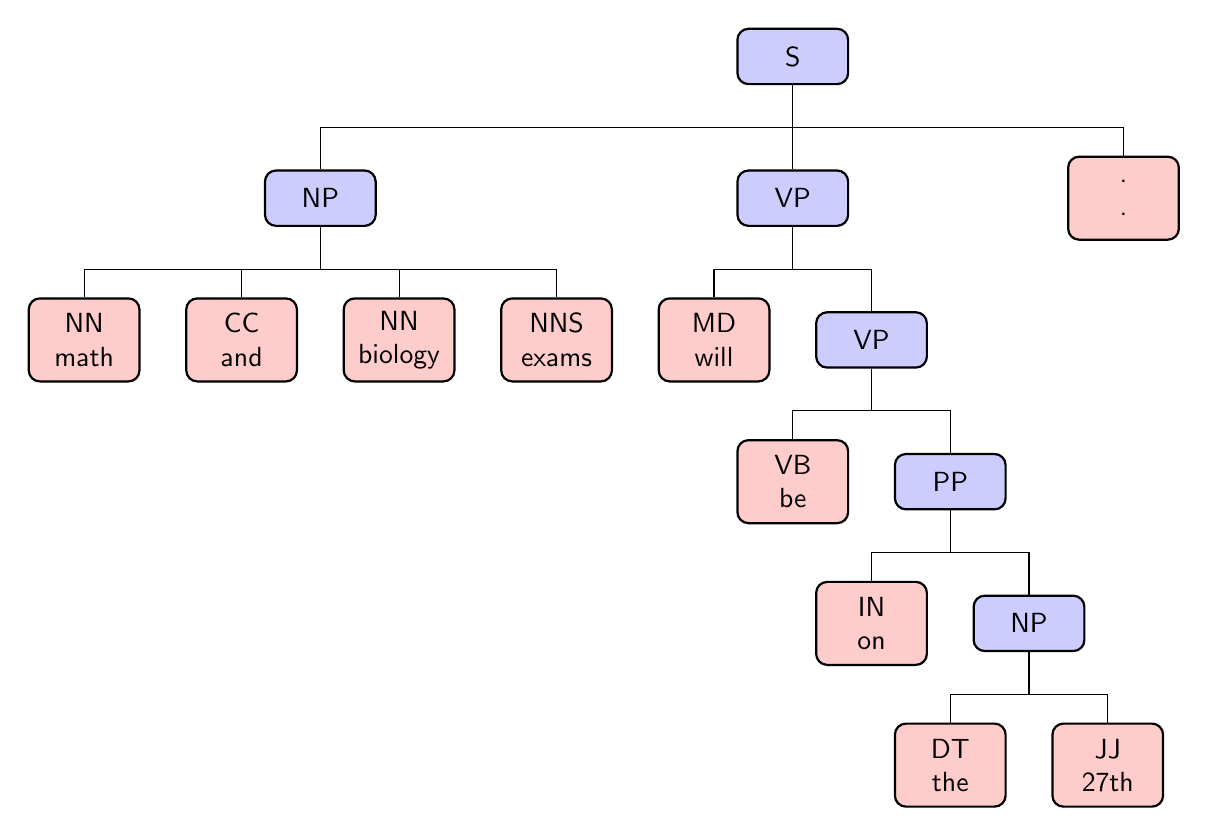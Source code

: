 \begin{tikzpicture}[
-,>=stealth',
level/.style={sibling distance = 2cm, level distance = 1.8cm},
%level 1/.style={sibling distance=8cm},
%level 2/.style={sibling distance=4cm}, 
%level 3/.style={sibling distance=4cm}, 
treenode/.style = {align=center, inner sep=0pt, text centered, font=\sffamily},
arn_n/.style = {treenode, rectangle, rounded corners, draw=black, thick, fill=blue!20, minimum width=4em, minimum height = 2em},
arn_x/.style = {arn_n, fill=red!20, minimum height=3em},
edge from parent fork down
]
\node [arn_n] {S}
child[sibling distance = 6cm]{ node [arn_n] {NP}
child{ node [arn_x] {NN\\ math}}
child{ node [arn_x] {CC\\ and}}
child{ node [arn_x] {NN\\ biology}}
child{ node [arn_x] {NNS\\ exams}}}
child{ node [arn_n] {VP}
child{ node [arn_x] {MD\\ will}}
child{ node [arn_n] {VP}
child{ node [arn_x] {VB\\ be}}
child{ node [arn_n] {PP}
child{ node [arn_x] {IN\\ on}}
child{ node [arn_n] {NP}
child{ node [arn_x] {DT\\ the}}
child{ node [arn_x] {JJ\\ 27th}}}}}}
child[sibling distance = 4.2cm]{ node [arn_x] {.\\ .}};
\end{tikzpicture}